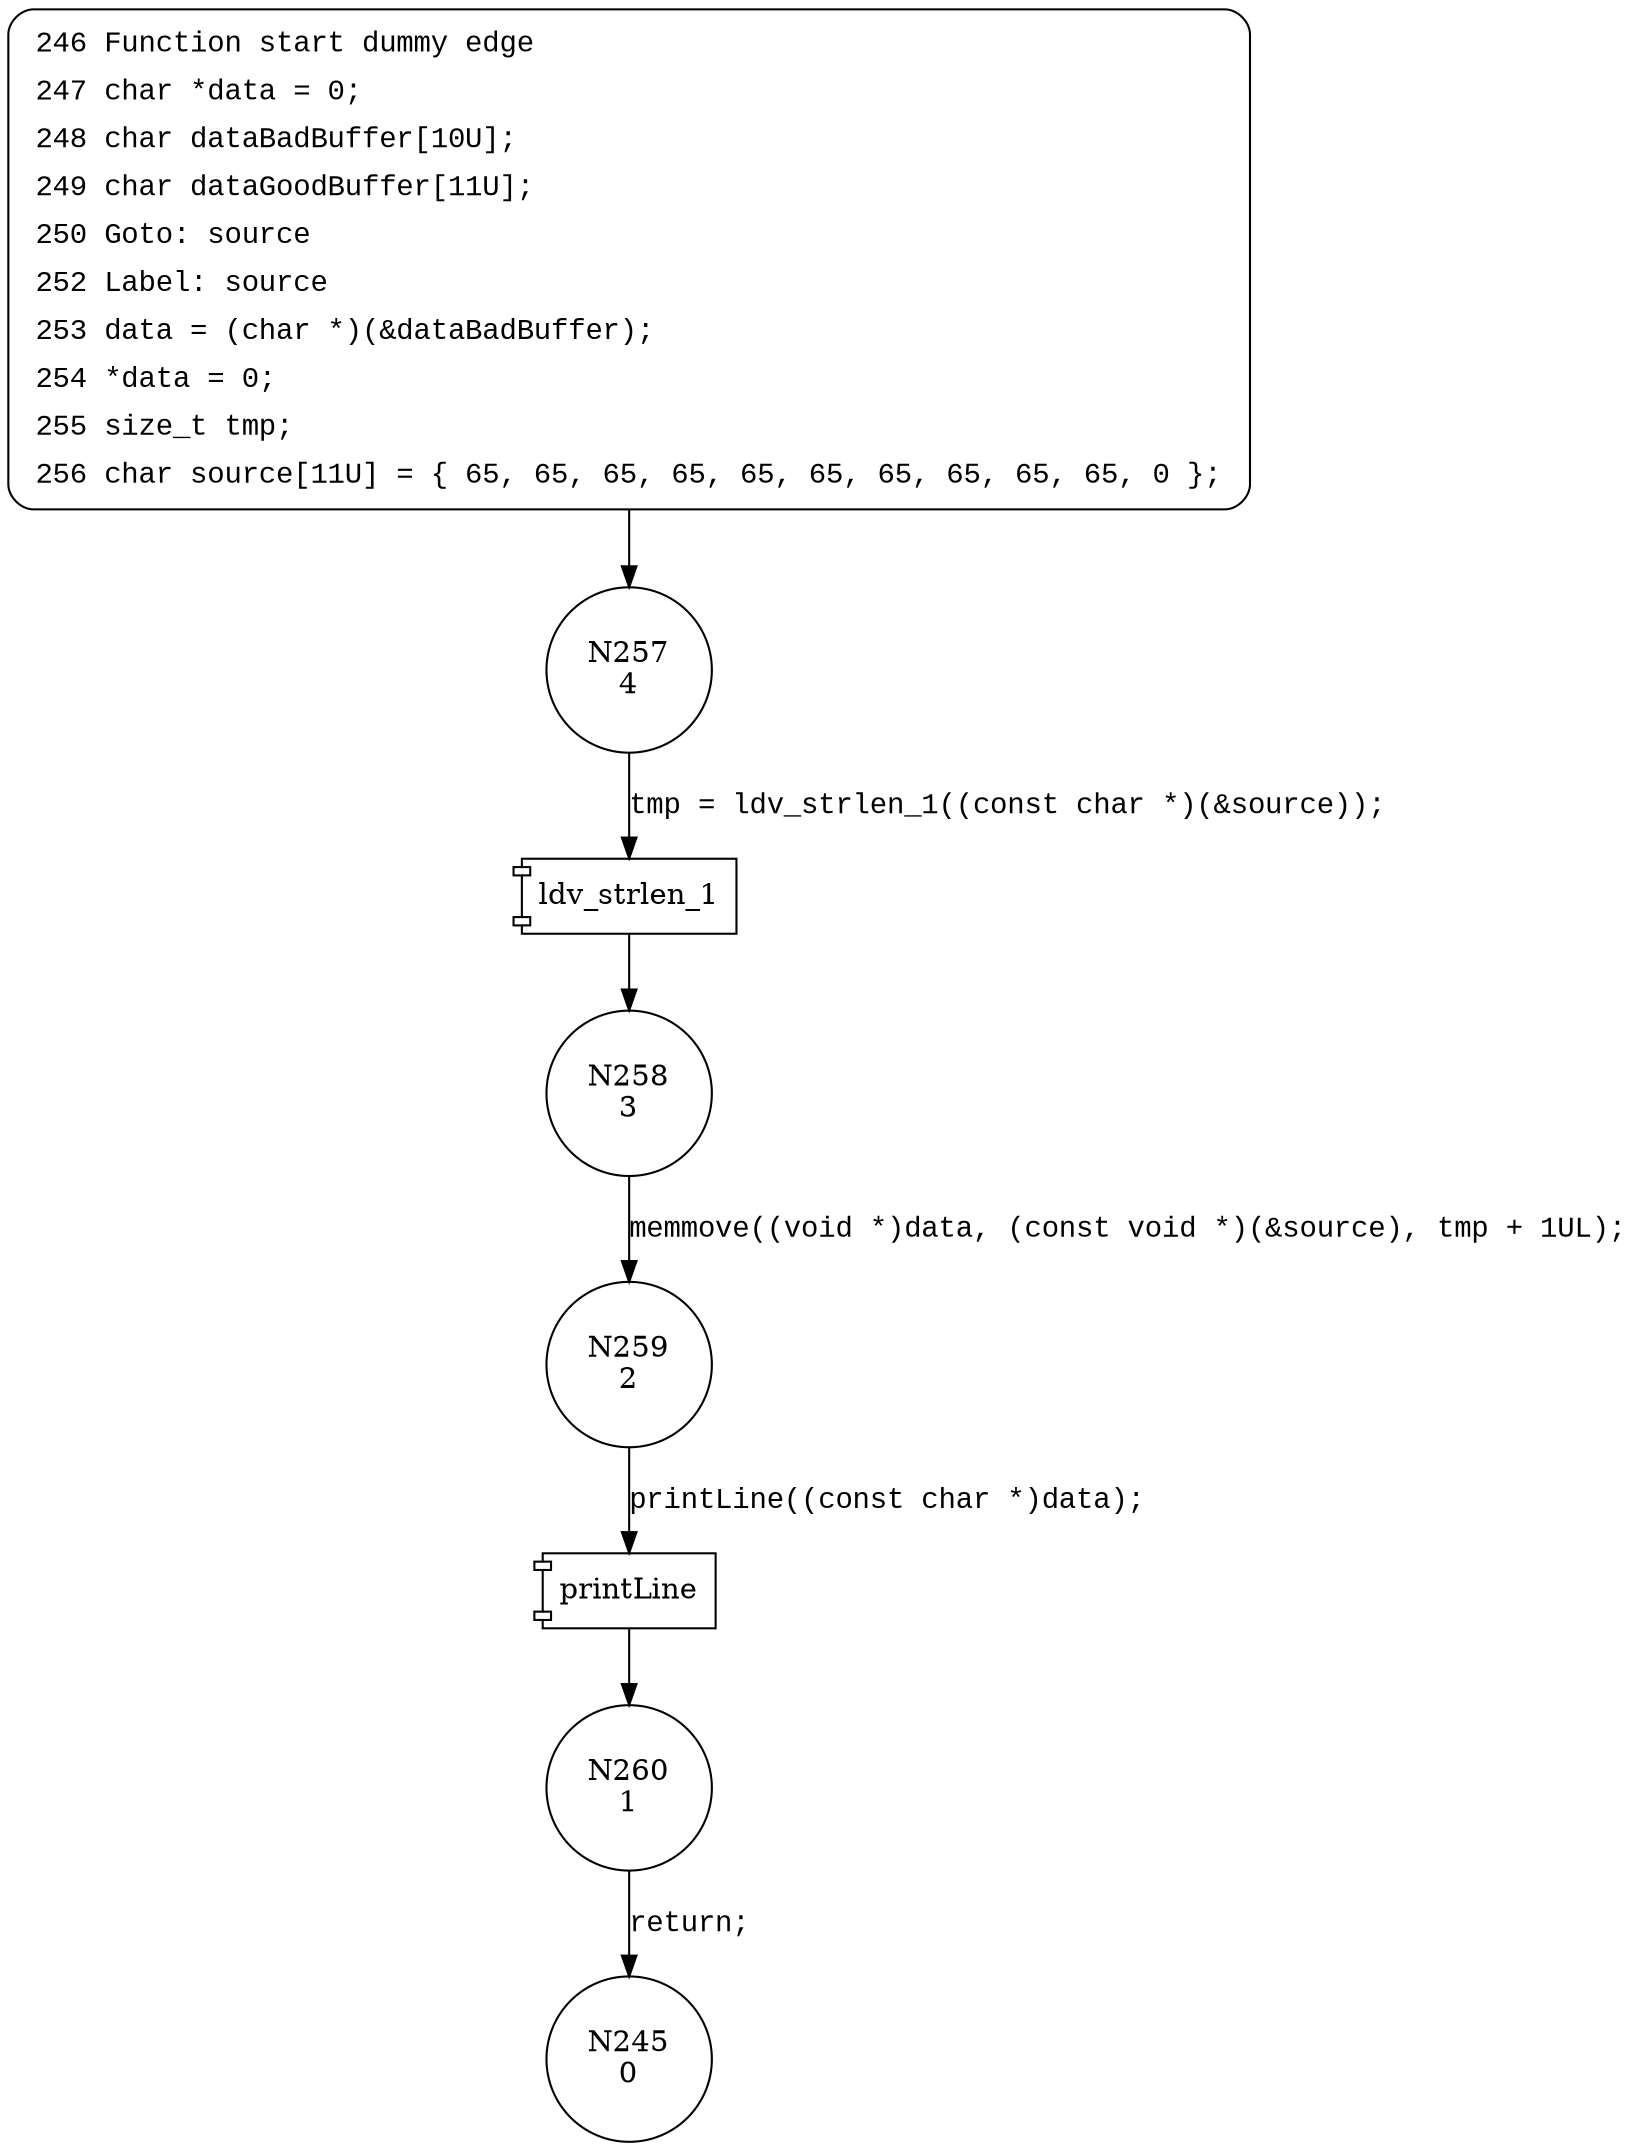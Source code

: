 digraph CWE121_Stack_Based_Buffer_Overflow__CWE193_char_declare_memmove_18_bad {
257 [shape="circle" label="N257\n4"]
258 [shape="circle" label="N258\n3"]
259 [shape="circle" label="N259\n2"]
260 [shape="circle" label="N260\n1"]
245 [shape="circle" label="N245\n0"]
246 [style="filled,bold" penwidth="1" fillcolor="white" fontname="Courier New" shape="Mrecord" label=<<table border="0" cellborder="0" cellpadding="3" bgcolor="white"><tr><td align="right">246</td><td align="left">Function start dummy edge</td></tr><tr><td align="right">247</td><td align="left">char *data = 0;</td></tr><tr><td align="right">248</td><td align="left">char dataBadBuffer[10U];</td></tr><tr><td align="right">249</td><td align="left">char dataGoodBuffer[11U];</td></tr><tr><td align="right">250</td><td align="left">Goto: source</td></tr><tr><td align="right">252</td><td align="left">Label: source</td></tr><tr><td align="right">253</td><td align="left">data = (char *)(&amp;dataBadBuffer);</td></tr><tr><td align="right">254</td><td align="left">*data = 0;</td></tr><tr><td align="right">255</td><td align="left">size_t tmp;</td></tr><tr><td align="right">256</td><td align="left">char source[11U] = &#123; 65, 65, 65, 65, 65, 65, 65, 65, 65, 65, 0 &#125;;</td></tr></table>>]
246 -> 257[label=""]
100024 [shape="component" label="ldv_strlen_1"]
257 -> 100024 [label="tmp = ldv_strlen_1((const char *)(&source));" fontname="Courier New"]
100024 -> 258 [label="" fontname="Courier New"]
100025 [shape="component" label="printLine"]
259 -> 100025 [label="printLine((const char *)data);" fontname="Courier New"]
100025 -> 260 [label="" fontname="Courier New"]
258 -> 259 [label="memmove((void *)data, (const void *)(&source), tmp + 1UL);" fontname="Courier New"]
260 -> 245 [label="return;" fontname="Courier New"]
}